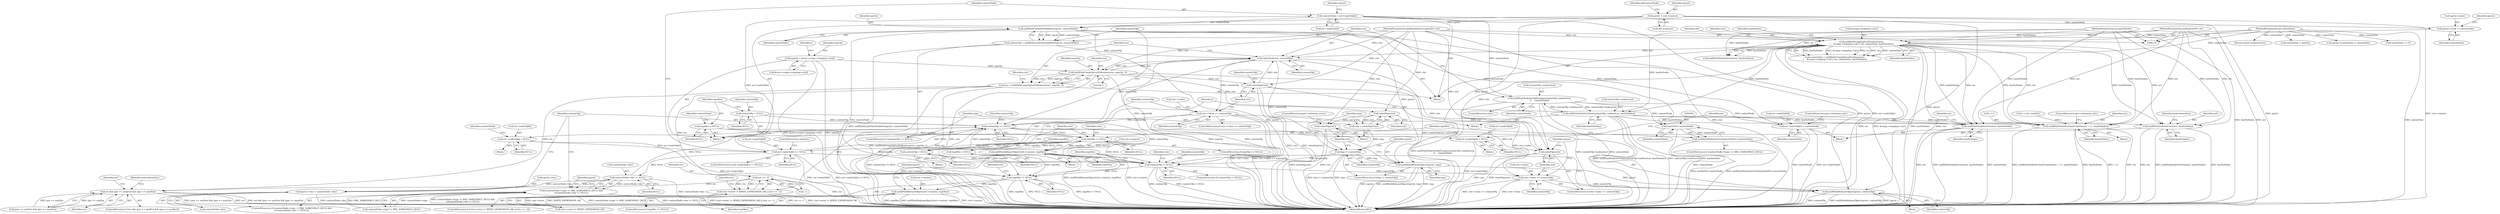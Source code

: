 digraph "1_Chrome_c9911bc93097a5df5518f5b88e1d5ed5ef275a4d@array" {
"1000276" [label="(Call,contextNode = set->nodeTab[i])"];
"1000268" [label="(Call,set->nodeTab[i] == NULL)"];
"1000435" [label="(Call,set->nodeTab[i] = NULL)"];
"1000319" [label="(Call,contextObj == NULL)"];
"1000215" [label="(Call,contextObj = NULL)"];
"1000466" [label="(Call,ctxt->value == contextObj)"];
"1000333" [label="(Call,valuePush(ctxt, contextObj))"];
"1000338" [label="(Call,xmlXPathCompOpEvalToBoolean(ctxt, exprOp, 1))"];
"1000119" [label="(MethodParameterIn,xmlXPathParserContextPtr ctxt)"];
"1000243" [label="(Call,exprOp = &ctxt->comp->steps[op->ch2])"];
"1000156" [label="(Call,xmlXPathCompOpEvalPredicate(ctxt,\n\t    &comp->steps[op->ch1], set, contextSize, hasNsNodes))"];
"1000121" [label="(MethodParameterIn,xmlNodeSetPtr set)"];
"1000122" [label="(MethodParameterIn,int contextSize)"];
"1000125" [label="(MethodParameterIn,int hasNsNodes)"];
"1000472" [label="(Call,valuePop(ctxt))"];
"1000322" [label="(Call,contextObj = xmlXPathCacheNewNodeSet(xpctxt, contextNode))"];
"1000324" [label="(Call,xmlXPathCacheNewNodeSet(xpctxt, contextNode))"];
"1000228" [label="(Call,xpctxt = ctxt->context)"];
"1000276" [label="(Call,contextNode = set->nodeTab[i])"];
"1000481" [label="(Call,contextObj = NULL)"];
"1000453" [label="(Call,exprRes != NULL)"];
"1000462" [label="(Call,exprRes = NULL)"];
"1000219" [label="(Call,exprRes = NULL)"];
"1000306" [label="(Call,contextNode->doc != NULL)"];
"1000283" [label="(Call,xpctxt->node = contextNode)"];
"1000336" [label="(Call,res = xmlXPathCompOpEvalToBoolean(ctxt, exprOp, 1))"];
"1000349" [label="(Call,res == -1)"];
"1000343" [label="(Call,(ctxt->error != XPATH_EXPRESSION_OK) || (res == -1))"];
"1000374" [label="(Call,res && (pos >= minPos) && (pos <= maxPos))"];
"1000357" [label="(Call,valuePop(ctxt))"];
"1000355" [label="(Call,tmp = valuePop(ctxt))"];
"1000360" [label="(Call,tmp != contextObj)"];
"1000363" [label="(Call,xmlXPathReleaseObject(xpctxt, tmp))"];
"1000506" [label="(Call,xmlXPathReleaseObject(xpctxt, contextObj))"];
"1000494" [label="(Call,contextObj != NULL)"];
"1000499" [label="(Call,ctxt->value == contextObj)"];
"1000510" [label="(Call,exprRes != NULL)"];
"1000513" [label="(Call,xmlXPathReleaseObject(ctxt->context, exprRes))"];
"1000366" [label="(Call,valuePop(ctxt))"];
"1000504" [label="(Call,valuePop(ctxt))"];
"1000398" [label="(Call,set->nodeTab[i] = NULL)"];
"1000328" [label="(Call,xmlXPathNodeSetAddUnique(contextObj->nodesetval,\n\t\t    contextNode))"];
"1000413" [label="(Call,set->nodeTab[0] = contextNode)"];
"1000449" [label="(Call,(xmlNsPtr) contextNode)"];
"1000448" [label="(Call,xmlXPathNodeSetFreeNs((xmlNsPtr) contextNode))"];
"1000474" [label="(Call,xmlXPathNodeSetClear(contextObj->nodesetval, hasNsNodes))"];
"1000405" [label="(Call,xmlXPathNodeSetClear(set, hasNsNodes))"];
"1000426" [label="(Call,xmlXPathNodeSetClearFromPos(set, i +1, hasNsNodes))"];
"1000486" [label="(Call,xmlXPathNodeSetClear(set, hasNsNodes))"];
"1000300" [label="(Call,(contextNode->type != XML_NAMESPACE_DECL) &&\n\t\t(contextNode->doc != NULL))"];
"1000311" [label="(Call,xpctxt->doc = contextNode->doc)"];
"1000457" [label="(Call,xmlXPathReleaseObject(ctxt->context, exprRes))"];
"1000481" [label="(Call,contextObj = NULL)"];
"1000503" [label="(Identifier,contextObj)"];
"1000451" [label="(Identifier,contextNode)"];
"1000513" [label="(Call,xmlXPathReleaseObject(ctxt->context, exprRes))"];
"1000353" [label="(Block,)"];
"1000125" [label="(MethodParameterIn,int hasNsNodes)"];
"1000219" [label="(Call,exprRes = NULL)"];
"1000420" [label="(ControlStructure,goto evaluation_exit;)"];
"1000267" [label="(ControlStructure,if (set->nodeTab[i] == NULL))"];
"1000350" [label="(Identifier,res)"];
"1000458" [label="(Call,ctxt->context)"];
"1000278" [label="(Call,set->nodeTab[i])"];
"1000397" [label="(Block,)"];
"1000336" [label="(Call,res = xmlXPathCompOpEvalToBoolean(ctxt, exprOp, 1))"];
"1000448" [label="(Call,xmlXPathNodeSetFreeNs((xmlNsPtr) contextNode))"];
"1000166" [label="(Identifier,set)"];
"1000498" [label="(ControlStructure,if (ctxt->value == contextObj))"];
"1000324" [label="(Call,xmlXPathCacheNewNodeSet(xpctxt, contextNode))"];
"1000432" [label="(ControlStructure,goto evaluation_exit;)"];
"1000466" [label="(Call,ctxt->value == contextObj)"];
"1000315" [label="(Call,contextNode->doc)"];
"1000495" [label="(Identifier,contextObj)"];
"1000445" [label="(Identifier,contextNode)"];
"1000480" [label="(Block,)"];
"1000478" [label="(Identifier,hasNsNodes)"];
"1000457" [label="(Call,xmlXPathReleaseObject(ctxt->context, exprRes))"];
"1000510" [label="(Call,exprRes != NULL)"];
"1000515" [label="(Identifier,ctxt)"];
"1000398" [label="(Call,set->nodeTab[i] = NULL)"];
"1000220" [label="(Identifier,exprRes)"];
"1000265" [label="(Identifier,i)"];
"1000483" [label="(Identifier,NULL)"];
"1000449" [label="(Call,(xmlNsPtr) contextNode)"];
"1000328" [label="(Call,xmlXPathNodeSetAddUnique(contextObj->nodesetval,\n\t\t    contextNode))"];
"1000335" [label="(Identifier,contextObj)"];
"1000349" [label="(Call,res == -1)"];
"1000322" [label="(Call,contextObj = xmlXPathCacheNewNodeSet(xpctxt, contextNode))"];
"1000506" [label="(Call,xmlXPathReleaseObject(xpctxt, contextObj))"];
"1000512" [label="(Identifier,NULL)"];
"1000339" [label="(Identifier,ctxt)"];
"1000243" [label="(Call,exprOp = &ctxt->comp->steps[op->ch2])"];
"1000318" [label="(ControlStructure,if (contextObj == NULL))"];
"1000507" [label="(Identifier,xpctxt)"];
"1000342" [label="(ControlStructure,if ((ctxt->error != XPATH_EXPRESSION_OK) || (res == -1)))"];
"1000312" [label="(Call,xpctxt->doc)"];
"1000268" [label="(Call,set->nodeTab[i] == NULL)"];
"1000473" [label="(Identifier,ctxt)"];
"1000456" [label="(Block,)"];
"1000341" [label="(Literal,1)"];
"1000487" [label="(Identifier,set)"];
"1000307" [label="(Call,contextNode->doc)"];
"1000494" [label="(Call,contextObj != NULL)"];
"1000300" [label="(Call,(contextNode->type != XML_NAMESPACE_DECL) &&\n\t\t(contextNode->doc != NULL))"];
"1000404" [label="(Identifier,NULL)"];
"1000462" [label="(Call,exprRes = NULL)"];
"1000453" [label="(Call,exprRes != NULL)"];
"1000346" [label="(Identifier,ctxt)"];
"1000441" [label="(Identifier,NULL)"];
"1000511" [label="(Identifier,exprRes)"];
"1000365" [label="(Identifier,tmp)"];
"1000493" [label="(ControlStructure,if (contextObj != NULL))"];
"1000390" [label="(Block,)"];
"1000419" [label="(Identifier,contextNode)"];
"1000427" [label="(Identifier,set)"];
"1000197" [label="(Block,)"];
"1000337" [label="(Identifier,res)"];
"1000325" [label="(Identifier,xpctxt)"];
"1000228" [label="(Call,xpctxt = ctxt->context)"];
"1000119" [label="(MethodParameterIn,xmlXPathParserContextPtr ctxt)"];
"1000156" [label="(Call,xmlXPathCompOpEvalPredicate(ctxt,\n\t    &comp->steps[op->ch1], set, contextSize, hasNsNodes))"];
"1000410" [label="(Identifier,set)"];
"1000334" [label="(Identifier,ctxt)"];
"1000311" [label="(Call,xpctxt->doc = contextNode->doc)"];
"1000435" [label="(Call,set->nodeTab[i] = NULL)"];
"1000455" [label="(Identifier,NULL)"];
"1000330" [label="(Identifier,contextObj)"];
"1000285" [label="(Identifier,xpctxt)"];
"1000121" [label="(MethodParameterIn,xmlNodeSetPtr set)"];
"1000194" [label="(Return,return (contextSize);)"];
"1000505" [label="(Identifier,ctxt)"];
"1000215" [label="(Call,contextObj = NULL)"];
"1000470" [label="(Identifier,contextObj)"];
"1000245" [label="(Call,&ctxt->comp->steps[op->ch2])"];
"1000283" [label="(Call,xpctxt->node = contextNode)"];
"1000244" [label="(Identifier,exprOp)"];
"1000471" [label="(Block,)"];
"1000225" [label="(Identifier,contextNode)"];
"1000344" [label="(Call,ctxt->error != XPATH_EXPRESSION_OK)"];
"1000257" [label="(Identifier,i)"];
"1000442" [label="(ControlStructure,if (contextNode->type == XML_NAMESPACE_DECL))"];
"1000229" [label="(Identifier,xpctxt)"];
"1000177" [label="(Call,contextSize < minPos)"];
"1000343" [label="(Call,(ctxt->error != XPATH_EXPRESSION_OK) || (res == -1))"];
"1000217" [label="(Identifier,NULL)"];
"1000288" [label="(Call,xpctxt->contextSize = contextSize)"];
"1000425" [label="(Block,)"];
"1000320" [label="(Identifier,contextObj)"];
"1000274" [label="(Identifier,NULL)"];
"1000366" [label="(Call,valuePop(ctxt))"];
"1000370" [label="(Identifier,res)"];
"1000277" [label="(Identifier,contextNode)"];
"1000157" [label="(Identifier,ctxt)"];
"1000426" [label="(Call,xmlXPathNodeSetClearFromPos(set, i +1, hasNsNodes))"];
"1000171" [label="(Call,contextSize <= 0)"];
"1000438" [label="(Identifier,set)"];
"1000230" [label="(Call,ctxt->context)"];
"1000476" [label="(Identifier,contextObj)"];
"1000276" [label="(Call,contextNode = set->nodeTab[i])"];
"1000313" [label="(Identifier,xpctxt)"];
"1000486" [label="(Call,xmlXPathNodeSetClear(set, hasNsNodes))"];
"1000306" [label="(Call,contextNode->doc != NULL)"];
"1000368" [label="(ControlStructure,goto evaluation_error;)"];
"1000323" [label="(Identifier,contextObj)"];
"1000290" [label="(Identifier,xpctxt)"];
"1000497" [label="(Block,)"];
"1000520" [label="(Identifier,xpctxt)"];
"1000327" [label="(ControlStructure,else)"];
"1000310" [label="(Identifier,NULL)"];
"1000375" [label="(Identifier,res)"];
"1000452" [label="(ControlStructure,if (exprRes != NULL))"];
"1000454" [label="(Identifier,exprRes)"];
"1000359" [label="(ControlStructure,if (tmp != contextObj))"];
"1000360" [label="(Call,tmp != contextObj)"];
"1000501" [label="(Identifier,ctxt)"];
"1000167" [label="(Identifier,contextSize)"];
"1000351" [label="(Call,-1)"];
"1000361" [label="(Identifier,tmp)"];
"1000364" [label="(Identifier,xpctxt)"];
"1000269" [label="(Call,set->nodeTab[i])"];
"1000467" [label="(Call,ctxt->value)"];
"1000385" [label="(Identifier,newContextSize)"];
"1000463" [label="(Identifier,exprRes)"];
"1000428" [label="(Call,i +1)"];
"1000158" [label="(Call,&comp->steps[op->ch1])"];
"1000434" [label="(Block,)"];
"1000321" [label="(Identifier,NULL)"];
"1000459" [label="(Identifier,ctxt)"];
"1000333" [label="(Call,valuePush(ctxt, contextObj))"];
"1000399" [label="(Call,set->nodeTab[i])"];
"1000373" [label="(ControlStructure,if (res && (pos >= minPos) && (pos <= maxPos)))"];
"1000514" [label="(Call,ctxt->context)"];
"1000544" [label="(MethodReturn,RET)"];
"1000319" [label="(Call,contextObj == NULL)"];
"1000508" [label="(Identifier,contextObj)"];
"1000326" [label="(Identifier,contextNode)"];
"1000357" [label="(Call,valuePop(ctxt))"];
"1000468" [label="(Identifier,ctxt)"];
"1000367" [label="(Identifier,ctxt)"];
"1000406" [label="(Identifier,set)"];
"1000363" [label="(Call,xmlXPathReleaseObject(xpctxt, tmp))"];
"1000284" [label="(Call,xpctxt->node)"];
"1000475" [label="(Call,contextObj->nodesetval)"];
"1000374" [label="(Call,res && (pos >= minPos) && (pos <= maxPos))"];
"1000472" [label="(Call,valuePop(ctxt))"];
"1000376" [label="(Call,(pos >= minPos) && (pos <= maxPos))"];
"1000216" [label="(Identifier,contextObj)"];
"1000299" [label="(ControlStructure,if ((contextNode->type != XML_NAMESPACE_DECL) &&\n\t\t(contextNode->doc != NULL)))"];
"1000413" [label="(Call,set->nodeTab[0] = contextNode)"];
"1000275" [label="(ControlStructure,continue;)"];
"1000266" [label="(Block,)"];
"1000474" [label="(Call,xmlXPathNodeSetClear(contextObj->nodesetval, hasNsNodes))"];
"1000221" [label="(Identifier,NULL)"];
"1000500" [label="(Call,ctxt->value)"];
"1000340" [label="(Identifier,exprOp)"];
"1000338" [label="(Call,xmlXPathCompOpEvalToBoolean(ctxt, exprOp, 1))"];
"1000301" [label="(Call,contextNode->type != XML_NAMESPACE_DECL)"];
"1000414" [label="(Call,set->nodeTab[0])"];
"1000465" [label="(ControlStructure,if (ctxt->value == contextObj))"];
"1000358" [label="(Identifier,ctxt)"];
"1000362" [label="(Identifier,contextObj)"];
"1000355" [label="(Call,tmp = valuePop(ctxt))"];
"1000234" [label="(Identifier,oldContextNode)"];
"1000490" [label="(Identifier,newContextSize)"];
"1000287" [label="(Identifier,contextNode)"];
"1000509" [label="(ControlStructure,if (exprRes != NULL))"];
"1000407" [label="(Identifier,hasNsNodes)"];
"1000181" [label="(Call,xmlXPathNodeSetClear(set, hasNsNodes))"];
"1000329" [label="(Call,contextObj->nodesetval)"];
"1000332" [label="(Identifier,contextNode)"];
"1000431" [label="(Identifier,hasNsNodes)"];
"1000168" [label="(Identifier,hasNsNodes)"];
"1000482" [label="(Identifier,contextObj)"];
"1000461" [label="(Identifier,exprRes)"];
"1000504" [label="(Call,valuePop(ctxt))"];
"1000154" [label="(Call,contextSize = xmlXPathCompOpEvalPredicate(ctxt,\n\t    &comp->steps[op->ch1], set, contextSize, hasNsNodes))"];
"1000405" [label="(Call,xmlXPathNodeSetClear(set, hasNsNodes))"];
"1000122" [label="(MethodParameterIn,int contextSize)"];
"1000499" [label="(Call,ctxt->value == contextObj)"];
"1000259" [label="(Call,i < set->nodeNr)"];
"1000496" [label="(Identifier,NULL)"];
"1000517" [label="(Identifier,exprRes)"];
"1000464" [label="(Identifier,NULL)"];
"1000488" [label="(Identifier,hasNsNodes)"];
"1000356" [label="(Identifier,tmp)"];
"1000436" [label="(Call,set->nodeTab[i])"];
"1000276" -> "1000266"  [label="AST: "];
"1000276" -> "1000278"  [label="CFG: "];
"1000277" -> "1000276"  [label="AST: "];
"1000278" -> "1000276"  [label="AST: "];
"1000285" -> "1000276"  [label="CFG: "];
"1000276" -> "1000544"  [label="DDG: set->nodeTab[i]"];
"1000268" -> "1000276"  [label="DDG: set->nodeTab[i]"];
"1000276" -> "1000283"  [label="DDG: contextNode"];
"1000276" -> "1000324"  [label="DDG: contextNode"];
"1000276" -> "1000328"  [label="DDG: contextNode"];
"1000268" -> "1000267"  [label="AST: "];
"1000268" -> "1000274"  [label="CFG: "];
"1000269" -> "1000268"  [label="AST: "];
"1000274" -> "1000268"  [label="AST: "];
"1000275" -> "1000268"  [label="CFG: "];
"1000277" -> "1000268"  [label="CFG: "];
"1000268" -> "1000544"  [label="DDG: set->nodeTab[i]"];
"1000268" -> "1000544"  [label="DDG: set->nodeTab[i] == NULL"];
"1000435" -> "1000268"  [label="DDG: set->nodeTab[i]"];
"1000453" -> "1000268"  [label="DDG: NULL"];
"1000268" -> "1000306"  [label="DDG: NULL"];
"1000268" -> "1000319"  [label="DDG: NULL"];
"1000268" -> "1000494"  [label="DDG: NULL"];
"1000435" -> "1000434"  [label="AST: "];
"1000435" -> "1000441"  [label="CFG: "];
"1000436" -> "1000435"  [label="AST: "];
"1000441" -> "1000435"  [label="AST: "];
"1000445" -> "1000435"  [label="CFG: "];
"1000435" -> "1000544"  [label="DDG: set->nodeTab[i]"];
"1000319" -> "1000435"  [label="DDG: NULL"];
"1000319" -> "1000318"  [label="AST: "];
"1000319" -> "1000321"  [label="CFG: "];
"1000320" -> "1000319"  [label="AST: "];
"1000321" -> "1000319"  [label="AST: "];
"1000323" -> "1000319"  [label="CFG: "];
"1000330" -> "1000319"  [label="CFG: "];
"1000319" -> "1000544"  [label="DDG: contextObj == NULL"];
"1000215" -> "1000319"  [label="DDG: contextObj"];
"1000466" -> "1000319"  [label="DDG: contextObj"];
"1000481" -> "1000319"  [label="DDG: contextObj"];
"1000306" -> "1000319"  [label="DDG: NULL"];
"1000319" -> "1000333"  [label="DDG: contextObj"];
"1000319" -> "1000398"  [label="DDG: NULL"];
"1000319" -> "1000453"  [label="DDG: NULL"];
"1000319" -> "1000494"  [label="DDG: NULL"];
"1000215" -> "1000197"  [label="AST: "];
"1000215" -> "1000217"  [label="CFG: "];
"1000216" -> "1000215"  [label="AST: "];
"1000217" -> "1000215"  [label="AST: "];
"1000220" -> "1000215"  [label="CFG: "];
"1000215" -> "1000494"  [label="DDG: contextObj"];
"1000466" -> "1000465"  [label="AST: "];
"1000466" -> "1000470"  [label="CFG: "];
"1000467" -> "1000466"  [label="AST: "];
"1000470" -> "1000466"  [label="AST: "];
"1000473" -> "1000466"  [label="CFG: "];
"1000482" -> "1000466"  [label="CFG: "];
"1000466" -> "1000544"  [label="DDG: ctxt->value"];
"1000466" -> "1000544"  [label="DDG: ctxt->value == contextObj"];
"1000333" -> "1000466"  [label="DDG: contextObj"];
"1000466" -> "1000494"  [label="DDG: contextObj"];
"1000466" -> "1000499"  [label="DDG: ctxt->value"];
"1000333" -> "1000266"  [label="AST: "];
"1000333" -> "1000335"  [label="CFG: "];
"1000334" -> "1000333"  [label="AST: "];
"1000335" -> "1000333"  [label="AST: "];
"1000337" -> "1000333"  [label="CFG: "];
"1000333" -> "1000544"  [label="DDG: valuePush(ctxt, contextObj)"];
"1000338" -> "1000333"  [label="DDG: ctxt"];
"1000156" -> "1000333"  [label="DDG: ctxt"];
"1000472" -> "1000333"  [label="DDG: ctxt"];
"1000119" -> "1000333"  [label="DDG: ctxt"];
"1000322" -> "1000333"  [label="DDG: contextObj"];
"1000333" -> "1000338"  [label="DDG: ctxt"];
"1000333" -> "1000360"  [label="DDG: contextObj"];
"1000333" -> "1000494"  [label="DDG: contextObj"];
"1000338" -> "1000336"  [label="AST: "];
"1000338" -> "1000341"  [label="CFG: "];
"1000339" -> "1000338"  [label="AST: "];
"1000340" -> "1000338"  [label="AST: "];
"1000341" -> "1000338"  [label="AST: "];
"1000336" -> "1000338"  [label="CFG: "];
"1000338" -> "1000544"  [label="DDG: ctxt"];
"1000338" -> "1000544"  [label="DDG: exprOp"];
"1000338" -> "1000336"  [label="DDG: ctxt"];
"1000338" -> "1000336"  [label="DDG: exprOp"];
"1000338" -> "1000336"  [label="DDG: 1"];
"1000119" -> "1000338"  [label="DDG: ctxt"];
"1000243" -> "1000338"  [label="DDG: exprOp"];
"1000338" -> "1000357"  [label="DDG: ctxt"];
"1000338" -> "1000472"  [label="DDG: ctxt"];
"1000338" -> "1000504"  [label="DDG: ctxt"];
"1000119" -> "1000118"  [label="AST: "];
"1000119" -> "1000544"  [label="DDG: ctxt"];
"1000119" -> "1000156"  [label="DDG: ctxt"];
"1000119" -> "1000357"  [label="DDG: ctxt"];
"1000119" -> "1000366"  [label="DDG: ctxt"];
"1000119" -> "1000472"  [label="DDG: ctxt"];
"1000119" -> "1000504"  [label="DDG: ctxt"];
"1000243" -> "1000197"  [label="AST: "];
"1000243" -> "1000245"  [label="CFG: "];
"1000244" -> "1000243"  [label="AST: "];
"1000245" -> "1000243"  [label="AST: "];
"1000257" -> "1000243"  [label="CFG: "];
"1000243" -> "1000544"  [label="DDG: exprOp"];
"1000243" -> "1000544"  [label="DDG: &ctxt->comp->steps[op->ch2]"];
"1000156" -> "1000154"  [label="AST: "];
"1000156" -> "1000168"  [label="CFG: "];
"1000157" -> "1000156"  [label="AST: "];
"1000158" -> "1000156"  [label="AST: "];
"1000166" -> "1000156"  [label="AST: "];
"1000167" -> "1000156"  [label="AST: "];
"1000168" -> "1000156"  [label="AST: "];
"1000154" -> "1000156"  [label="CFG: "];
"1000156" -> "1000544"  [label="DDG: hasNsNodes"];
"1000156" -> "1000544"  [label="DDG: ctxt"];
"1000156" -> "1000544"  [label="DDG: set"];
"1000156" -> "1000544"  [label="DDG: &comp->steps[op->ch1]"];
"1000156" -> "1000154"  [label="DDG: hasNsNodes"];
"1000156" -> "1000154"  [label="DDG: &comp->steps[op->ch1]"];
"1000156" -> "1000154"  [label="DDG: set"];
"1000156" -> "1000154"  [label="DDG: ctxt"];
"1000156" -> "1000154"  [label="DDG: contextSize"];
"1000121" -> "1000156"  [label="DDG: set"];
"1000122" -> "1000156"  [label="DDG: contextSize"];
"1000125" -> "1000156"  [label="DDG: hasNsNodes"];
"1000156" -> "1000181"  [label="DDG: set"];
"1000156" -> "1000181"  [label="DDG: hasNsNodes"];
"1000156" -> "1000405"  [label="DDG: set"];
"1000156" -> "1000405"  [label="DDG: hasNsNodes"];
"1000156" -> "1000426"  [label="DDG: set"];
"1000156" -> "1000426"  [label="DDG: hasNsNodes"];
"1000156" -> "1000474"  [label="DDG: hasNsNodes"];
"1000156" -> "1000486"  [label="DDG: set"];
"1000156" -> "1000486"  [label="DDG: hasNsNodes"];
"1000156" -> "1000504"  [label="DDG: ctxt"];
"1000121" -> "1000118"  [label="AST: "];
"1000121" -> "1000544"  [label="DDG: set"];
"1000121" -> "1000181"  [label="DDG: set"];
"1000121" -> "1000405"  [label="DDG: set"];
"1000121" -> "1000426"  [label="DDG: set"];
"1000121" -> "1000486"  [label="DDG: set"];
"1000122" -> "1000118"  [label="AST: "];
"1000122" -> "1000544"  [label="DDG: contextSize"];
"1000122" -> "1000154"  [label="DDG: contextSize"];
"1000122" -> "1000171"  [label="DDG: contextSize"];
"1000122" -> "1000177"  [label="DDG: contextSize"];
"1000122" -> "1000194"  [label="DDG: contextSize"];
"1000122" -> "1000288"  [label="DDG: contextSize"];
"1000125" -> "1000118"  [label="AST: "];
"1000125" -> "1000544"  [label="DDG: hasNsNodes"];
"1000125" -> "1000181"  [label="DDG: hasNsNodes"];
"1000125" -> "1000405"  [label="DDG: hasNsNodes"];
"1000125" -> "1000426"  [label="DDG: hasNsNodes"];
"1000125" -> "1000474"  [label="DDG: hasNsNodes"];
"1000125" -> "1000486"  [label="DDG: hasNsNodes"];
"1000472" -> "1000471"  [label="AST: "];
"1000472" -> "1000473"  [label="CFG: "];
"1000473" -> "1000472"  [label="AST: "];
"1000476" -> "1000472"  [label="CFG: "];
"1000472" -> "1000544"  [label="DDG: valuePop(ctxt)"];
"1000472" -> "1000544"  [label="DDG: ctxt"];
"1000472" -> "1000504"  [label="DDG: ctxt"];
"1000322" -> "1000318"  [label="AST: "];
"1000322" -> "1000324"  [label="CFG: "];
"1000323" -> "1000322"  [label="AST: "];
"1000324" -> "1000322"  [label="AST: "];
"1000334" -> "1000322"  [label="CFG: "];
"1000322" -> "1000544"  [label="DDG: xmlXPathCacheNewNodeSet(xpctxt, contextNode)"];
"1000324" -> "1000322"  [label="DDG: xpctxt"];
"1000324" -> "1000322"  [label="DDG: contextNode"];
"1000324" -> "1000326"  [label="CFG: "];
"1000325" -> "1000324"  [label="AST: "];
"1000326" -> "1000324"  [label="AST: "];
"1000324" -> "1000544"  [label="DDG: contextNode"];
"1000324" -> "1000544"  [label="DDG: xpctxt"];
"1000228" -> "1000324"  [label="DDG: xpctxt"];
"1000324" -> "1000363"  [label="DDG: xpctxt"];
"1000324" -> "1000413"  [label="DDG: contextNode"];
"1000324" -> "1000449"  [label="DDG: contextNode"];
"1000324" -> "1000506"  [label="DDG: xpctxt"];
"1000228" -> "1000197"  [label="AST: "];
"1000228" -> "1000230"  [label="CFG: "];
"1000229" -> "1000228"  [label="AST: "];
"1000230" -> "1000228"  [label="AST: "];
"1000234" -> "1000228"  [label="CFG: "];
"1000228" -> "1000544"  [label="DDG: xpctxt"];
"1000228" -> "1000544"  [label="DDG: ctxt->context"];
"1000228" -> "1000363"  [label="DDG: xpctxt"];
"1000228" -> "1000506"  [label="DDG: xpctxt"];
"1000481" -> "1000480"  [label="AST: "];
"1000481" -> "1000483"  [label="CFG: "];
"1000482" -> "1000481"  [label="AST: "];
"1000483" -> "1000481"  [label="AST: "];
"1000265" -> "1000481"  [label="CFG: "];
"1000453" -> "1000481"  [label="DDG: NULL"];
"1000481" -> "1000494"  [label="DDG: contextObj"];
"1000453" -> "1000452"  [label="AST: "];
"1000453" -> "1000455"  [label="CFG: "];
"1000454" -> "1000453"  [label="AST: "];
"1000455" -> "1000453"  [label="AST: "];
"1000459" -> "1000453"  [label="CFG: "];
"1000468" -> "1000453"  [label="CFG: "];
"1000462" -> "1000453"  [label="DDG: exprRes"];
"1000219" -> "1000453"  [label="DDG: exprRes"];
"1000453" -> "1000457"  [label="DDG: exprRes"];
"1000453" -> "1000462"  [label="DDG: NULL"];
"1000453" -> "1000494"  [label="DDG: NULL"];
"1000453" -> "1000510"  [label="DDG: exprRes"];
"1000462" -> "1000456"  [label="AST: "];
"1000462" -> "1000464"  [label="CFG: "];
"1000463" -> "1000462"  [label="AST: "];
"1000464" -> "1000462"  [label="AST: "];
"1000468" -> "1000462"  [label="CFG: "];
"1000462" -> "1000510"  [label="DDG: exprRes"];
"1000219" -> "1000197"  [label="AST: "];
"1000219" -> "1000221"  [label="CFG: "];
"1000220" -> "1000219"  [label="AST: "];
"1000221" -> "1000219"  [label="AST: "];
"1000225" -> "1000219"  [label="CFG: "];
"1000219" -> "1000510"  [label="DDG: exprRes"];
"1000306" -> "1000300"  [label="AST: "];
"1000306" -> "1000310"  [label="CFG: "];
"1000307" -> "1000306"  [label="AST: "];
"1000310" -> "1000306"  [label="AST: "];
"1000300" -> "1000306"  [label="CFG: "];
"1000306" -> "1000544"  [label="DDG: contextNode->doc"];
"1000306" -> "1000300"  [label="DDG: contextNode->doc"];
"1000306" -> "1000300"  [label="DDG: NULL"];
"1000306" -> "1000311"  [label="DDG: contextNode->doc"];
"1000283" -> "1000266"  [label="AST: "];
"1000283" -> "1000287"  [label="CFG: "];
"1000284" -> "1000283"  [label="AST: "];
"1000287" -> "1000283"  [label="AST: "];
"1000290" -> "1000283"  [label="CFG: "];
"1000336" -> "1000266"  [label="AST: "];
"1000337" -> "1000336"  [label="AST: "];
"1000346" -> "1000336"  [label="CFG: "];
"1000336" -> "1000544"  [label="DDG: xmlXPathCompOpEvalToBoolean(ctxt, exprOp, 1)"];
"1000336" -> "1000544"  [label="DDG: res"];
"1000336" -> "1000349"  [label="DDG: res"];
"1000336" -> "1000374"  [label="DDG: res"];
"1000349" -> "1000343"  [label="AST: "];
"1000349" -> "1000351"  [label="CFG: "];
"1000350" -> "1000349"  [label="AST: "];
"1000351" -> "1000349"  [label="AST: "];
"1000343" -> "1000349"  [label="CFG: "];
"1000349" -> "1000544"  [label="DDG: res"];
"1000349" -> "1000343"  [label="DDG: res"];
"1000349" -> "1000343"  [label="DDG: -1"];
"1000351" -> "1000349"  [label="DDG: 1"];
"1000349" -> "1000374"  [label="DDG: res"];
"1000343" -> "1000342"  [label="AST: "];
"1000343" -> "1000344"  [label="CFG: "];
"1000344" -> "1000343"  [label="AST: "];
"1000356" -> "1000343"  [label="CFG: "];
"1000370" -> "1000343"  [label="CFG: "];
"1000343" -> "1000544"  [label="DDG: res == -1"];
"1000343" -> "1000544"  [label="DDG: ctxt->error != XPATH_EXPRESSION_OK"];
"1000343" -> "1000544"  [label="DDG: (ctxt->error != XPATH_EXPRESSION_OK) || (res == -1)"];
"1000344" -> "1000343"  [label="DDG: ctxt->error"];
"1000344" -> "1000343"  [label="DDG: XPATH_EXPRESSION_OK"];
"1000374" -> "1000373"  [label="AST: "];
"1000374" -> "1000375"  [label="CFG: "];
"1000374" -> "1000376"  [label="CFG: "];
"1000375" -> "1000374"  [label="AST: "];
"1000376" -> "1000374"  [label="AST: "];
"1000385" -> "1000374"  [label="CFG: "];
"1000438" -> "1000374"  [label="CFG: "];
"1000374" -> "1000544"  [label="DDG: (pos >= minPos) && (pos <= maxPos)"];
"1000374" -> "1000544"  [label="DDG: res"];
"1000374" -> "1000544"  [label="DDG: res && (pos >= minPos) && (pos <= maxPos)"];
"1000376" -> "1000374"  [label="DDG: pos >= minPos"];
"1000376" -> "1000374"  [label="DDG: pos <= maxPos"];
"1000357" -> "1000355"  [label="AST: "];
"1000357" -> "1000358"  [label="CFG: "];
"1000358" -> "1000357"  [label="AST: "];
"1000355" -> "1000357"  [label="CFG: "];
"1000357" -> "1000355"  [label="DDG: ctxt"];
"1000357" -> "1000366"  [label="DDG: ctxt"];
"1000355" -> "1000353"  [label="AST: "];
"1000356" -> "1000355"  [label="AST: "];
"1000361" -> "1000355"  [label="CFG: "];
"1000355" -> "1000360"  [label="DDG: tmp"];
"1000360" -> "1000359"  [label="AST: "];
"1000360" -> "1000362"  [label="CFG: "];
"1000361" -> "1000360"  [label="AST: "];
"1000362" -> "1000360"  [label="AST: "];
"1000364" -> "1000360"  [label="CFG: "];
"1000367" -> "1000360"  [label="CFG: "];
"1000360" -> "1000544"  [label="DDG: tmp"];
"1000360" -> "1000544"  [label="DDG: tmp != contextObj"];
"1000360" -> "1000363"  [label="DDG: tmp"];
"1000360" -> "1000494"  [label="DDG: contextObj"];
"1000363" -> "1000359"  [label="AST: "];
"1000363" -> "1000365"  [label="CFG: "];
"1000364" -> "1000363"  [label="AST: "];
"1000365" -> "1000363"  [label="AST: "];
"1000367" -> "1000363"  [label="CFG: "];
"1000363" -> "1000544"  [label="DDG: tmp"];
"1000363" -> "1000544"  [label="DDG: xpctxt"];
"1000363" -> "1000544"  [label="DDG: xmlXPathReleaseObject(xpctxt, tmp)"];
"1000363" -> "1000506"  [label="DDG: xpctxt"];
"1000506" -> "1000497"  [label="AST: "];
"1000506" -> "1000508"  [label="CFG: "];
"1000507" -> "1000506"  [label="AST: "];
"1000508" -> "1000506"  [label="AST: "];
"1000511" -> "1000506"  [label="CFG: "];
"1000506" -> "1000544"  [label="DDG: xmlXPathReleaseObject(xpctxt, contextObj)"];
"1000506" -> "1000544"  [label="DDG: xpctxt"];
"1000506" -> "1000544"  [label="DDG: contextObj"];
"1000499" -> "1000506"  [label="DDG: contextObj"];
"1000494" -> "1000493"  [label="AST: "];
"1000494" -> "1000496"  [label="CFG: "];
"1000495" -> "1000494"  [label="AST: "];
"1000496" -> "1000494"  [label="AST: "];
"1000501" -> "1000494"  [label="CFG: "];
"1000511" -> "1000494"  [label="CFG: "];
"1000494" -> "1000544"  [label="DDG: contextObj != NULL"];
"1000494" -> "1000544"  [label="DDG: contextObj"];
"1000494" -> "1000499"  [label="DDG: contextObj"];
"1000494" -> "1000510"  [label="DDG: NULL"];
"1000499" -> "1000498"  [label="AST: "];
"1000499" -> "1000503"  [label="CFG: "];
"1000500" -> "1000499"  [label="AST: "];
"1000503" -> "1000499"  [label="AST: "];
"1000505" -> "1000499"  [label="CFG: "];
"1000507" -> "1000499"  [label="CFG: "];
"1000499" -> "1000544"  [label="DDG: ctxt->value == contextObj"];
"1000499" -> "1000544"  [label="DDG: ctxt->value"];
"1000510" -> "1000509"  [label="AST: "];
"1000510" -> "1000512"  [label="CFG: "];
"1000511" -> "1000510"  [label="AST: "];
"1000512" -> "1000510"  [label="AST: "];
"1000515" -> "1000510"  [label="CFG: "];
"1000520" -> "1000510"  [label="CFG: "];
"1000510" -> "1000544"  [label="DDG: exprRes"];
"1000510" -> "1000544"  [label="DDG: NULL"];
"1000510" -> "1000544"  [label="DDG: exprRes != NULL"];
"1000510" -> "1000513"  [label="DDG: exprRes"];
"1000513" -> "1000509"  [label="AST: "];
"1000513" -> "1000517"  [label="CFG: "];
"1000514" -> "1000513"  [label="AST: "];
"1000517" -> "1000513"  [label="AST: "];
"1000520" -> "1000513"  [label="CFG: "];
"1000513" -> "1000544"  [label="DDG: xmlXPathReleaseObject(ctxt->context, exprRes)"];
"1000513" -> "1000544"  [label="DDG: ctxt->context"];
"1000513" -> "1000544"  [label="DDG: exprRes"];
"1000457" -> "1000513"  [label="DDG: ctxt->context"];
"1000366" -> "1000353"  [label="AST: "];
"1000366" -> "1000367"  [label="CFG: "];
"1000367" -> "1000366"  [label="AST: "];
"1000368" -> "1000366"  [label="CFG: "];
"1000366" -> "1000544"  [label="DDG: ctxt"];
"1000366" -> "1000544"  [label="DDG: valuePop(ctxt)"];
"1000366" -> "1000504"  [label="DDG: ctxt"];
"1000504" -> "1000498"  [label="AST: "];
"1000504" -> "1000505"  [label="CFG: "];
"1000505" -> "1000504"  [label="AST: "];
"1000507" -> "1000504"  [label="CFG: "];
"1000504" -> "1000544"  [label="DDG: ctxt"];
"1000504" -> "1000544"  [label="DDG: valuePop(ctxt)"];
"1000398" -> "1000397"  [label="AST: "];
"1000398" -> "1000404"  [label="CFG: "];
"1000399" -> "1000398"  [label="AST: "];
"1000404" -> "1000398"  [label="AST: "];
"1000406" -> "1000398"  [label="CFG: "];
"1000398" -> "1000544"  [label="DDG: set->nodeTab[i]"];
"1000328" -> "1000327"  [label="AST: "];
"1000328" -> "1000332"  [label="CFG: "];
"1000329" -> "1000328"  [label="AST: "];
"1000332" -> "1000328"  [label="AST: "];
"1000334" -> "1000328"  [label="CFG: "];
"1000328" -> "1000544"  [label="DDG: contextNode"];
"1000328" -> "1000544"  [label="DDG: xmlXPathNodeSetAddUnique(contextObj->nodesetval,\n\t\t    contextNode)"];
"1000328" -> "1000544"  [label="DDG: contextObj->nodesetval"];
"1000474" -> "1000328"  [label="DDG: contextObj->nodesetval"];
"1000328" -> "1000413"  [label="DDG: contextNode"];
"1000328" -> "1000449"  [label="DDG: contextNode"];
"1000328" -> "1000474"  [label="DDG: contextObj->nodesetval"];
"1000413" -> "1000390"  [label="AST: "];
"1000413" -> "1000419"  [label="CFG: "];
"1000414" -> "1000413"  [label="AST: "];
"1000419" -> "1000413"  [label="AST: "];
"1000420" -> "1000413"  [label="CFG: "];
"1000413" -> "1000544"  [label="DDG: set->nodeTab[0]"];
"1000413" -> "1000544"  [label="DDG: contextNode"];
"1000449" -> "1000448"  [label="AST: "];
"1000449" -> "1000451"  [label="CFG: "];
"1000450" -> "1000449"  [label="AST: "];
"1000451" -> "1000449"  [label="AST: "];
"1000448" -> "1000449"  [label="CFG: "];
"1000449" -> "1000544"  [label="DDG: contextNode"];
"1000449" -> "1000448"  [label="DDG: contextNode"];
"1000448" -> "1000442"  [label="AST: "];
"1000454" -> "1000448"  [label="CFG: "];
"1000448" -> "1000544"  [label="DDG: (xmlNsPtr) contextNode"];
"1000448" -> "1000544"  [label="DDG: xmlXPathNodeSetFreeNs((xmlNsPtr) contextNode)"];
"1000474" -> "1000471"  [label="AST: "];
"1000474" -> "1000478"  [label="CFG: "];
"1000475" -> "1000474"  [label="AST: "];
"1000478" -> "1000474"  [label="AST: "];
"1000265" -> "1000474"  [label="CFG: "];
"1000474" -> "1000544"  [label="DDG: xmlXPathNodeSetClear(contextObj->nodesetval, hasNsNodes)"];
"1000474" -> "1000544"  [label="DDG: contextObj->nodesetval"];
"1000474" -> "1000544"  [label="DDG: hasNsNodes"];
"1000474" -> "1000405"  [label="DDG: hasNsNodes"];
"1000474" -> "1000426"  [label="DDG: hasNsNodes"];
"1000474" -> "1000486"  [label="DDG: hasNsNodes"];
"1000405" -> "1000390"  [label="AST: "];
"1000405" -> "1000407"  [label="CFG: "];
"1000406" -> "1000405"  [label="AST: "];
"1000407" -> "1000405"  [label="AST: "];
"1000410" -> "1000405"  [label="CFG: "];
"1000405" -> "1000544"  [label="DDG: xmlXPathNodeSetClear(set, hasNsNodes)"];
"1000405" -> "1000544"  [label="DDG: hasNsNodes"];
"1000405" -> "1000544"  [label="DDG: set"];
"1000426" -> "1000425"  [label="AST: "];
"1000426" -> "1000431"  [label="CFG: "];
"1000427" -> "1000426"  [label="AST: "];
"1000428" -> "1000426"  [label="AST: "];
"1000431" -> "1000426"  [label="AST: "];
"1000432" -> "1000426"  [label="CFG: "];
"1000426" -> "1000544"  [label="DDG: i +1"];
"1000426" -> "1000544"  [label="DDG: set"];
"1000426" -> "1000544"  [label="DDG: xmlXPathNodeSetClearFromPos(set, i +1, hasNsNodes)"];
"1000426" -> "1000544"  [label="DDG: hasNsNodes"];
"1000259" -> "1000426"  [label="DDG: i"];
"1000486" -> "1000197"  [label="AST: "];
"1000486" -> "1000488"  [label="CFG: "];
"1000487" -> "1000486"  [label="AST: "];
"1000488" -> "1000486"  [label="AST: "];
"1000490" -> "1000486"  [label="CFG: "];
"1000486" -> "1000544"  [label="DDG: xmlXPathNodeSetClear(set, hasNsNodes)"];
"1000486" -> "1000544"  [label="DDG: hasNsNodes"];
"1000486" -> "1000544"  [label="DDG: set"];
"1000300" -> "1000299"  [label="AST: "];
"1000300" -> "1000301"  [label="CFG: "];
"1000301" -> "1000300"  [label="AST: "];
"1000313" -> "1000300"  [label="CFG: "];
"1000320" -> "1000300"  [label="CFG: "];
"1000300" -> "1000544"  [label="DDG: contextNode->type != XML_NAMESPACE_DECL"];
"1000300" -> "1000544"  [label="DDG: contextNode->doc != NULL"];
"1000300" -> "1000544"  [label="DDG: (contextNode->type != XML_NAMESPACE_DECL) &&\n\t\t(contextNode->doc != NULL)"];
"1000301" -> "1000300"  [label="DDG: contextNode->type"];
"1000301" -> "1000300"  [label="DDG: XML_NAMESPACE_DECL"];
"1000311" -> "1000299"  [label="AST: "];
"1000311" -> "1000315"  [label="CFG: "];
"1000312" -> "1000311"  [label="AST: "];
"1000315" -> "1000311"  [label="AST: "];
"1000320" -> "1000311"  [label="CFG: "];
"1000311" -> "1000544"  [label="DDG: contextNode->doc"];
"1000457" -> "1000456"  [label="AST: "];
"1000457" -> "1000461"  [label="CFG: "];
"1000458" -> "1000457"  [label="AST: "];
"1000461" -> "1000457"  [label="AST: "];
"1000463" -> "1000457"  [label="CFG: "];
"1000457" -> "1000544"  [label="DDG: xmlXPathReleaseObject(ctxt->context, exprRes)"];
"1000457" -> "1000544"  [label="DDG: ctxt->context"];
}
